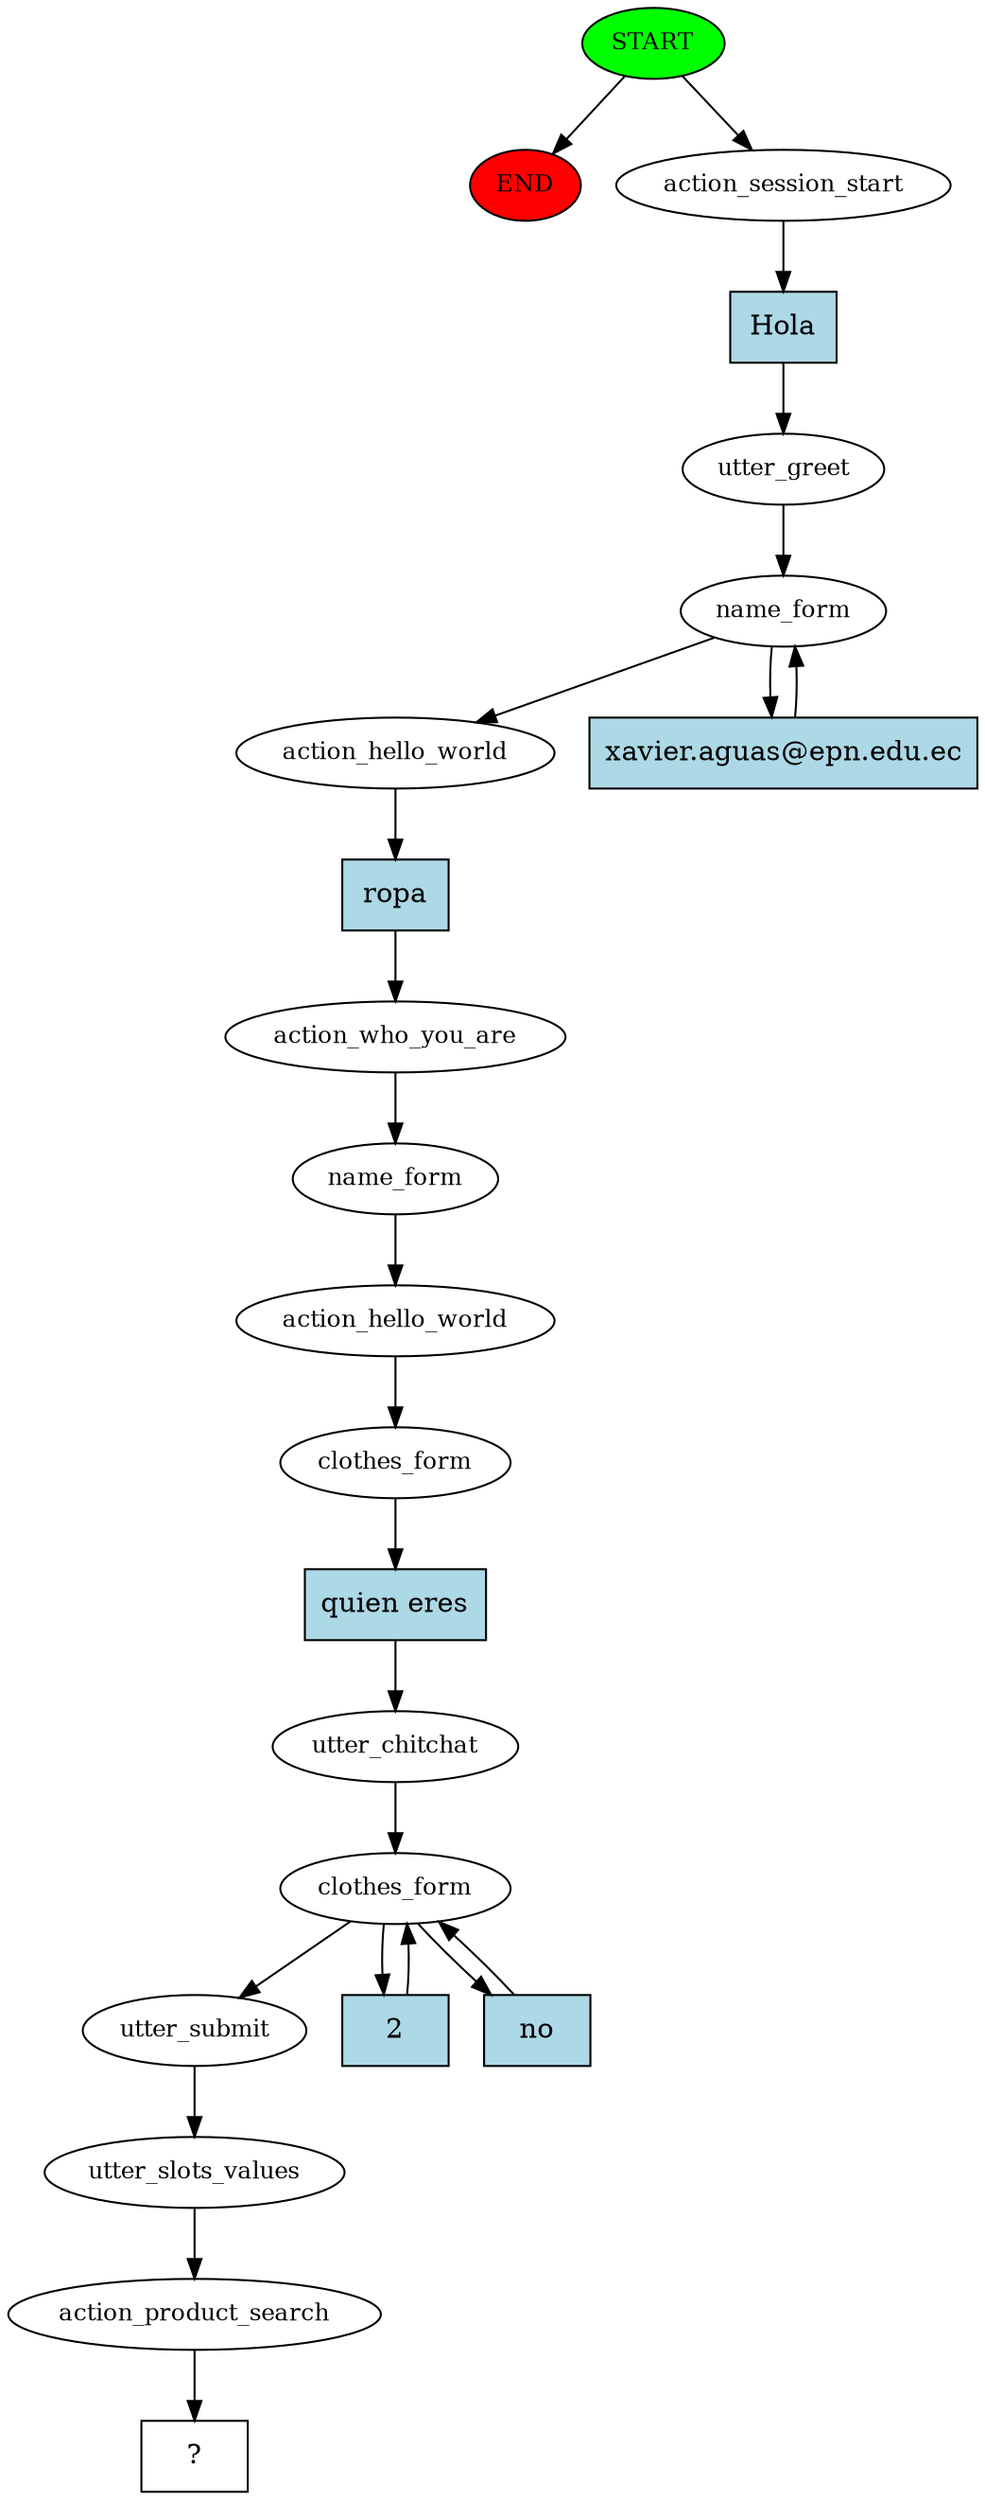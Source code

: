 digraph  {
0 [class="start active", fillcolor=green, fontsize=12, label=START, style=filled];
"-1" [class=end, fillcolor=red, fontsize=12, label=END, style=filled];
1 [class=active, fontsize=12, label=action_session_start];
2 [class=active, fontsize=12, label=utter_greet];
3 [class=active, fontsize=12, label=name_form];
6 [class=active, fontsize=12, label=action_hello_world];
7 [class=active, fontsize=12, label=action_who_you_are];
8 [class=active, fontsize=12, label=name_form];
9 [class=active, fontsize=12, label=action_hello_world];
10 [class=active, fontsize=12, label=clothes_form];
11 [class=active, fontsize=12, label=utter_chitchat];
12 [class=active, fontsize=12, label=clothes_form];
17 [class=active, fontsize=12, label=utter_submit];
18 [class=active, fontsize=12, label=utter_slots_values];
19 [class=active, fontsize=12, label=action_product_search];
20 [class="intent dashed active", label="  ?  ", shape=rect];
21 [class="intent active", fillcolor=lightblue, label=Hola, shape=rect, style=filled];
22 [class="intent active", fillcolor=lightblue, label="xavier.aguas@epn.edu.ec", shape=rect, style=filled];
23 [class="intent active", fillcolor=lightblue, label=ropa, shape=rect, style=filled];
24 [class="intent active", fillcolor=lightblue, label="quien eres", shape=rect, style=filled];
25 [class="intent active", fillcolor=lightblue, label=2, shape=rect, style=filled];
26 [class="intent active", fillcolor=lightblue, label=no, shape=rect, style=filled];
0 -> "-1"  [class="", key=NONE, label=""];
0 -> 1  [class=active, key=NONE, label=""];
1 -> 21  [class=active, key=0];
2 -> 3  [class=active, key=NONE, label=""];
3 -> 6  [class=active, key=NONE, label=""];
3 -> 22  [class=active, key=0];
6 -> 23  [class=active, key=0];
7 -> 8  [class=active, key=NONE, label=""];
8 -> 9  [class=active, key=NONE, label=""];
9 -> 10  [class=active, key=NONE, label=""];
10 -> 24  [class=active, key=0];
11 -> 12  [class=active, key=NONE, label=""];
12 -> 17  [class=active, key=NONE, label=""];
12 -> 25  [class=active, key=0];
12 -> 26  [class=active, key=0];
17 -> 18  [class=active, key=NONE, label=""];
18 -> 19  [class=active, key=NONE, label=""];
19 -> 20  [class=active, key=NONE, label=""];
21 -> 2  [class=active, key=0];
22 -> 3  [class=active, key=0];
23 -> 7  [class=active, key=0];
24 -> 11  [class=active, key=0];
25 -> 12  [class=active, key=0];
26 -> 12  [class=active, key=0];
}

